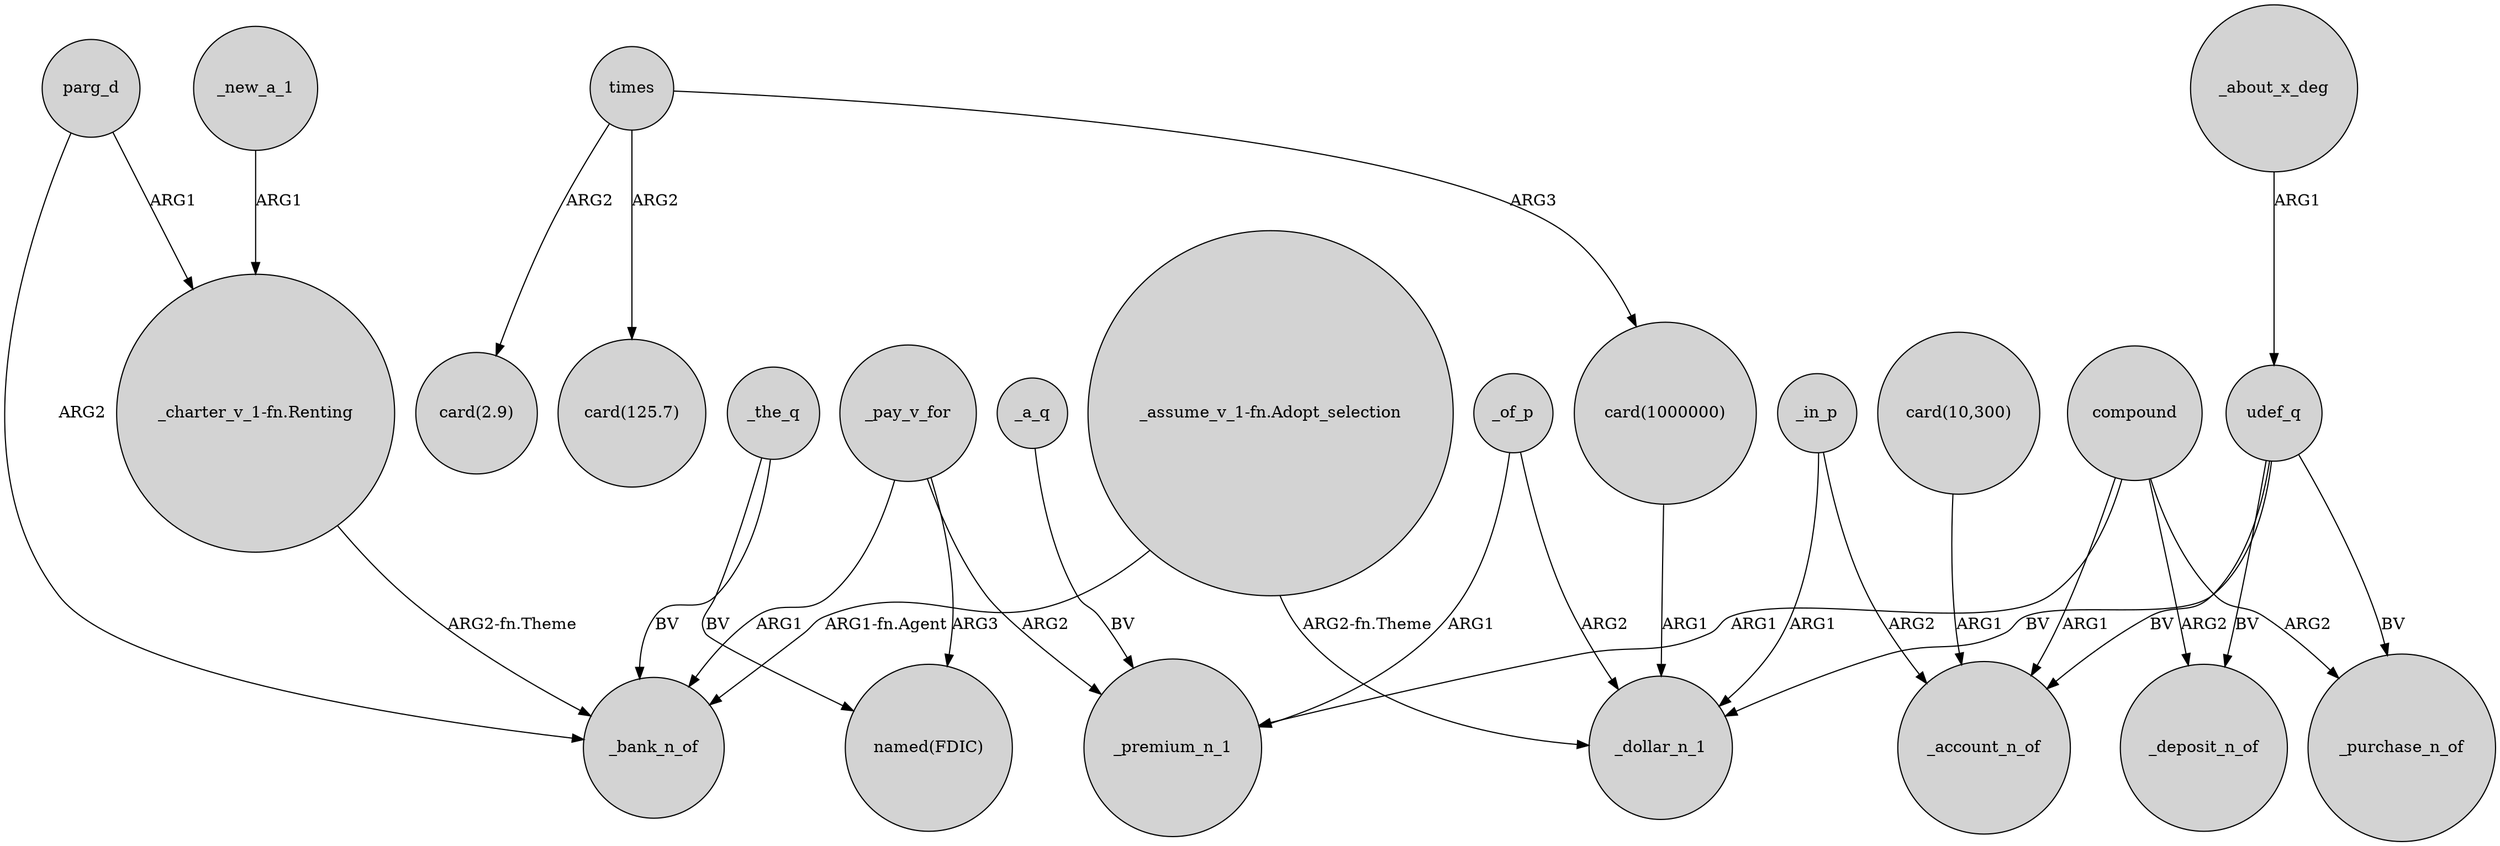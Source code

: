 digraph {
	node [shape=circle style=filled]
	parg_d -> "_charter_v_1-fn.Renting" [label=ARG1]
	"card(1000000)" -> _dollar_n_1 [label=ARG1]
	"_assume_v_1-fn.Adopt_selection" -> _dollar_n_1 [label="ARG2-fn.Theme"]
	_a_q -> _premium_n_1 [label=BV]
	times -> "card(2.9)" [label=ARG2]
	_pay_v_for -> _premium_n_1 [label=ARG2]
	"card(10,300)" -> _account_n_of [label=ARG1]
	"_charter_v_1-fn.Renting" -> _bank_n_of [label="ARG2-fn.Theme"]
	_about_x_deg -> udef_q [label=ARG1]
	compound -> _account_n_of [label=ARG1]
	_new_a_1 -> "_charter_v_1-fn.Renting" [label=ARG1]
	parg_d -> _bank_n_of [label=ARG2]
	_pay_v_for -> "named(FDIC)" [label=ARG3]
	compound -> _deposit_n_of [label=ARG2]
	udef_q -> _deposit_n_of [label=BV]
	_the_q -> _bank_n_of [label=BV]
	_pay_v_for -> _bank_n_of [label=ARG1]
	times -> "card(1000000)" [label=ARG3]
	_in_p -> _account_n_of [label=ARG2]
	compound -> _premium_n_1 [label=ARG1]
	udef_q -> _account_n_of [label=BV]
	_the_q -> "named(FDIC)" [label=BV]
	_in_p -> _dollar_n_1 [label=ARG1]
	compound -> _purchase_n_of [label=ARG2]
	"_assume_v_1-fn.Adopt_selection" -> _bank_n_of [label="ARG1-fn.Agent"]
	_of_p -> _dollar_n_1 [label=ARG2]
	times -> "card(125.7)" [label=ARG2]
	_of_p -> _premium_n_1 [label=ARG1]
	udef_q -> _purchase_n_of [label=BV]
	udef_q -> _dollar_n_1 [label=BV]
}
